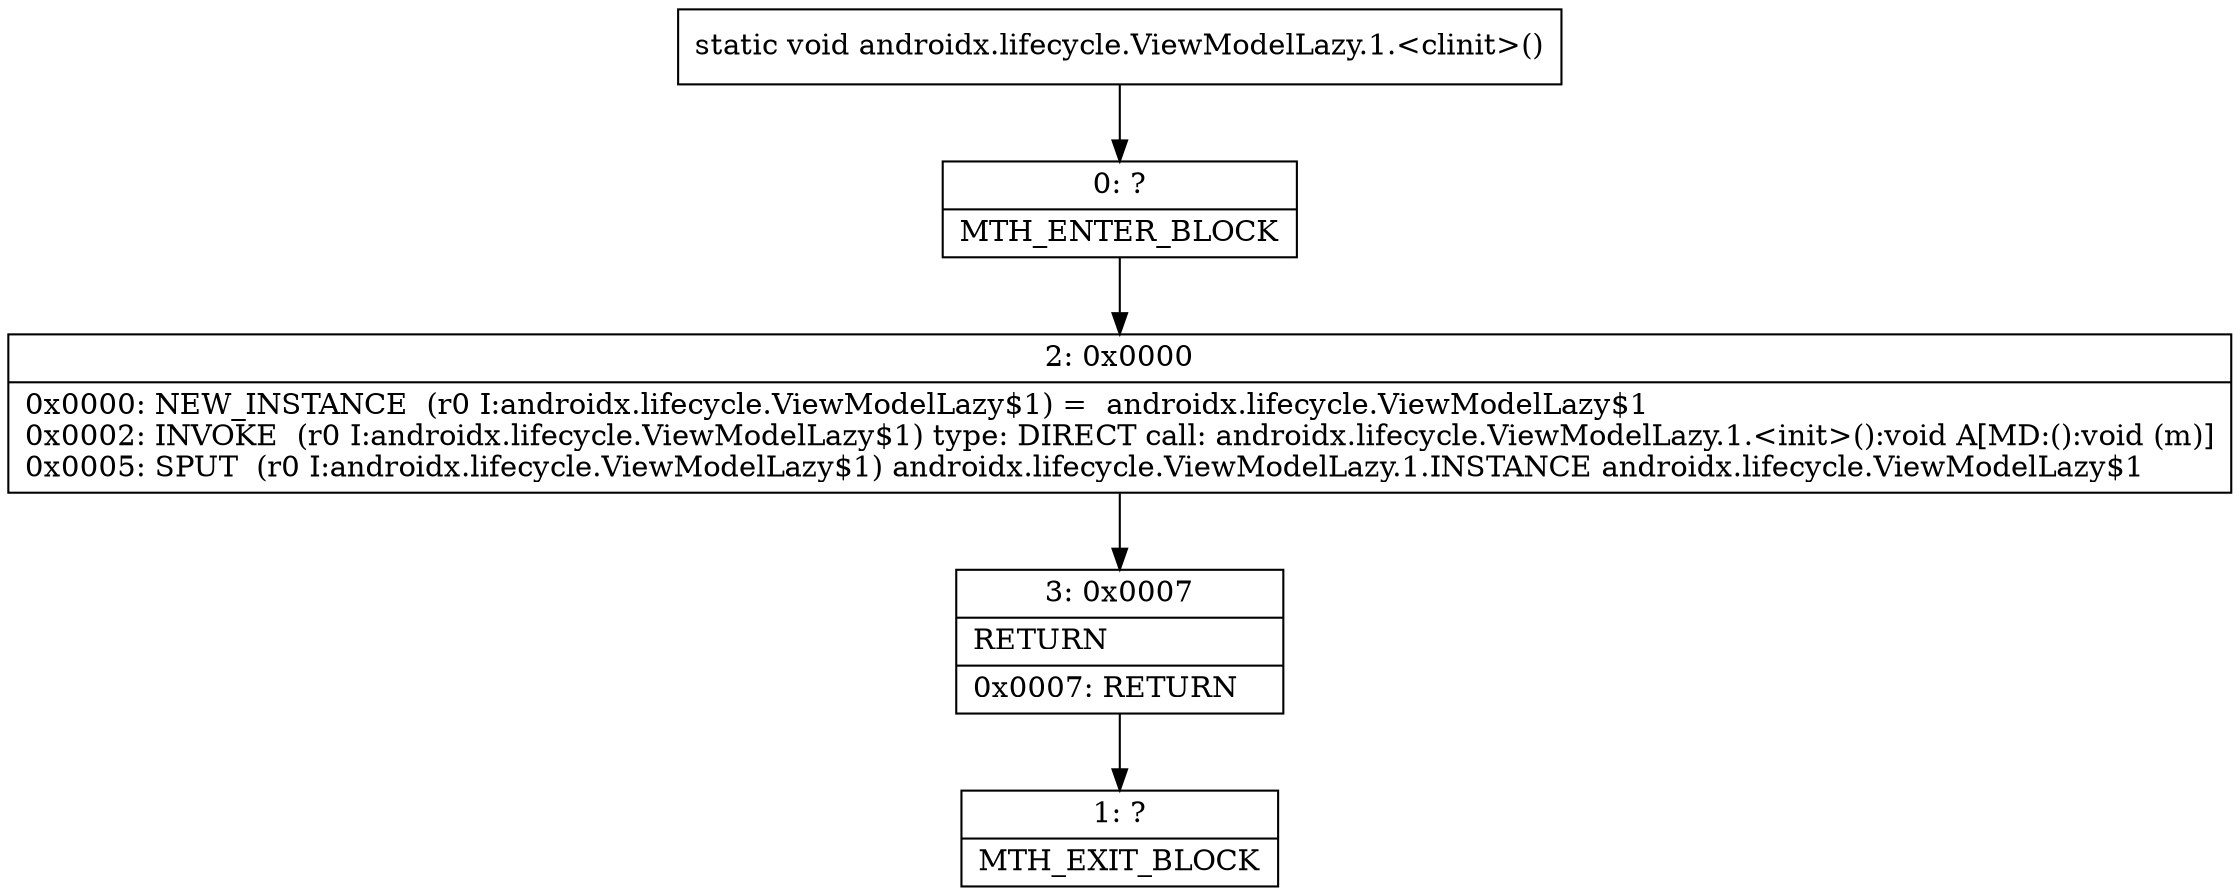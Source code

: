 digraph "CFG forandroidx.lifecycle.ViewModelLazy.1.\<clinit\>()V" {
Node_0 [shape=record,label="{0\:\ ?|MTH_ENTER_BLOCK\l}"];
Node_2 [shape=record,label="{2\:\ 0x0000|0x0000: NEW_INSTANCE  (r0 I:androidx.lifecycle.ViewModelLazy$1) =  androidx.lifecycle.ViewModelLazy$1 \l0x0002: INVOKE  (r0 I:androidx.lifecycle.ViewModelLazy$1) type: DIRECT call: androidx.lifecycle.ViewModelLazy.1.\<init\>():void A[MD:():void (m)]\l0x0005: SPUT  (r0 I:androidx.lifecycle.ViewModelLazy$1) androidx.lifecycle.ViewModelLazy.1.INSTANCE androidx.lifecycle.ViewModelLazy$1 \l}"];
Node_3 [shape=record,label="{3\:\ 0x0007|RETURN\l|0x0007: RETURN   \l}"];
Node_1 [shape=record,label="{1\:\ ?|MTH_EXIT_BLOCK\l}"];
MethodNode[shape=record,label="{static void androidx.lifecycle.ViewModelLazy.1.\<clinit\>() }"];
MethodNode -> Node_0;Node_0 -> Node_2;
Node_2 -> Node_3;
Node_3 -> Node_1;
}

